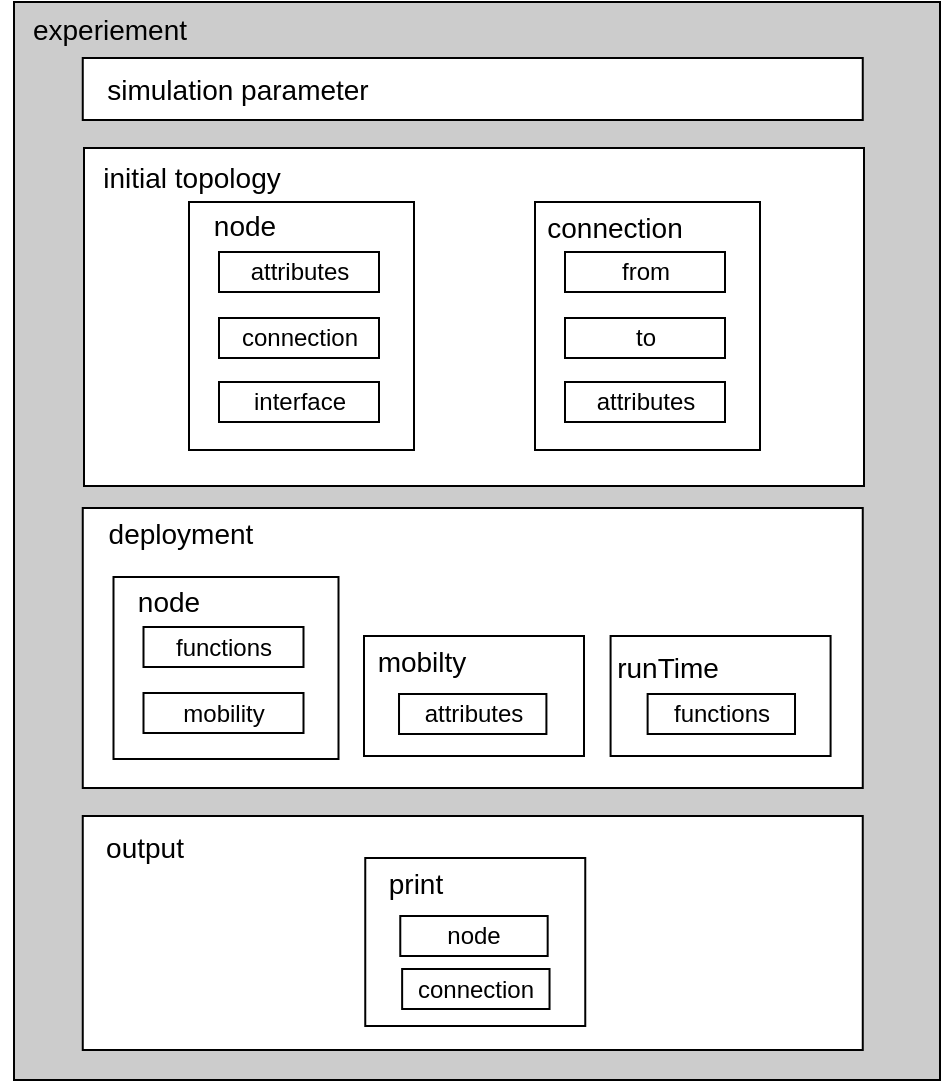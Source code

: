 <mxfile version="12.7.1" type="github">
  <diagram name="Page-1" id="929967ad-93f9-6ef4-fab6-5d389245f69c">
    <mxGraphModel dx="946" dy="477" grid="0" gridSize="10" guides="1" tooltips="1" connect="1" arrows="1" fold="1" page="1" pageScale="1.5" pageWidth="1169" pageHeight="826" background="none" math="0" shadow="0">
      <root>
        <mxCell id="0" style=";html=1;" />
        <mxCell id="1" style=";html=1;" parent="0" />
        <mxCell id="5Qe0i08L96EMoIZPyxdd-1" value="" style="rounded=0;whiteSpace=wrap;html=1;fillColor=#CCCCCC;" parent="1" vertex="1">
          <mxGeometry x="360" y="572" width="463" height="539" as="geometry" />
        </mxCell>
        <mxCell id="5Qe0i08L96EMoIZPyxdd-61" value="" style="rounded=0;whiteSpace=wrap;html=1;fillColor=#FFFFFF;" parent="1" vertex="1">
          <mxGeometry x="394.38" y="979" width="390" height="117" as="geometry" />
        </mxCell>
        <mxCell id="5Qe0i08L96EMoIZPyxdd-2" value="" style="rounded=0;whiteSpace=wrap;html=1;fillColor=#FFFFFF;" parent="1" vertex="1">
          <mxGeometry x="394.38" y="600" width="390" height="31" as="geometry" />
        </mxCell>
        <mxCell id="5Qe0i08L96EMoIZPyxdd-3" value="&lt;span style=&quot;font-size: 14px&quot;&gt;simulation parameter&lt;/span&gt;" style="text;html=1;strokeColor=none;fillColor=none;align=center;verticalAlign=middle;whiteSpace=wrap;rounded=0;" parent="1" vertex="1">
          <mxGeometry x="393.75" y="605.5" width="156" height="20" as="geometry" />
        </mxCell>
        <mxCell id="5Qe0i08L96EMoIZPyxdd-4" value="" style="rounded=0;whiteSpace=wrap;html=1;fillColor=#FFFFFF;" parent="1" vertex="1">
          <mxGeometry x="395" y="645" width="390" height="169" as="geometry" />
        </mxCell>
        <mxCell id="5Qe0i08L96EMoIZPyxdd-5" value="&lt;font style=&quot;font-size: 14px&quot;&gt;initial topology&lt;/font&gt;" style="text;html=1;strokeColor=none;fillColor=none;align=center;verticalAlign=middle;whiteSpace=wrap;rounded=0;" parent="1" vertex="1">
          <mxGeometry x="393.75" y="650" width="110" height="20" as="geometry" />
        </mxCell>
        <mxCell id="5Qe0i08L96EMoIZPyxdd-7" value="" style="rounded=0;whiteSpace=wrap;html=1;fillColor=#FFFFFF;" parent="1" vertex="1">
          <mxGeometry x="394.38" y="825" width="390" height="140" as="geometry" />
        </mxCell>
        <mxCell id="5Qe0i08L96EMoIZPyxdd-8" value="&lt;font style=&quot;font-size: 14px&quot;&gt;deployment&lt;/font&gt;" style="text;html=1;strokeColor=none;fillColor=none;align=center;verticalAlign=middle;whiteSpace=wrap;rounded=0;" parent="1" vertex="1">
          <mxGeometry x="371" y="828" width="145" height="20" as="geometry" />
        </mxCell>
        <mxCell id="5Qe0i08L96EMoIZPyxdd-10" value="&lt;font style=&quot;font-size: 14px&quot;&gt;output&lt;/font&gt;" style="text;html=1;strokeColor=none;fillColor=none;align=center;verticalAlign=middle;whiteSpace=wrap;rounded=0;" parent="1" vertex="1">
          <mxGeometry x="353.13" y="985" width="145" height="20" as="geometry" />
        </mxCell>
        <mxCell id="5Qe0i08L96EMoIZPyxdd-28" value="&lt;span style=&quot;font-size: 14px&quot;&gt;experiement&lt;/span&gt;" style="text;html=1;strokeColor=none;fillColor=none;align=center;verticalAlign=middle;whiteSpace=wrap;rounded=0;" parent="1" vertex="1">
          <mxGeometry x="367.5" y="576" width="80" height="20" as="geometry" />
        </mxCell>
        <mxCell id="5Qe0i08L96EMoIZPyxdd-46" value="" style="rounded=0;whiteSpace=wrap;html=1;fillColor=#FFFFFF;" parent="1" vertex="1">
          <mxGeometry x="447.5" y="672" width="112.5" height="124" as="geometry" />
        </mxCell>
        <mxCell id="5Qe0i08L96EMoIZPyxdd-47" value="&lt;font style=&quot;font-size: 14px&quot;&gt;node&lt;/font&gt;" style="text;html=1;strokeColor=none;fillColor=none;align=center;verticalAlign=middle;whiteSpace=wrap;rounded=0;" parent="1" vertex="1">
          <mxGeometry x="402.5" y="674" width="145" height="20" as="geometry" />
        </mxCell>
        <mxCell id="5Qe0i08L96EMoIZPyxdd-48" value="attributes" style="rounded=0;whiteSpace=wrap;html=1;fillColor=#FFFFFF;" parent="1" vertex="1">
          <mxGeometry x="462.5" y="697" width="80" height="20" as="geometry" />
        </mxCell>
        <mxCell id="5Qe0i08L96EMoIZPyxdd-50" value="connection" style="rounded=0;whiteSpace=wrap;html=1;fillColor=#FFFFFF;" parent="1" vertex="1">
          <mxGeometry x="462.5" y="730" width="80" height="20" as="geometry" />
        </mxCell>
        <mxCell id="5Qe0i08L96EMoIZPyxdd-65" value="interface" style="rounded=0;whiteSpace=wrap;html=1;fillColor=#FFFFFF;" parent="1" vertex="1">
          <mxGeometry x="462.5" y="762" width="80" height="20" as="geometry" />
        </mxCell>
        <mxCell id="8bPRrZk837UZEJNE2kn6-9" value="" style="rounded=0;whiteSpace=wrap;html=1;" vertex="1" parent="1">
          <mxGeometry x="658.29" y="889" width="110" height="60" as="geometry" />
        </mxCell>
        <mxCell id="8bPRrZk837UZEJNE2kn6-10" value="" style="rounded=0;whiteSpace=wrap;html=1;" vertex="1" parent="1">
          <mxGeometry x="535" y="889" width="110" height="60" as="geometry" />
        </mxCell>
        <mxCell id="8bPRrZk837UZEJNE2kn6-12" value="&lt;font style=&quot;font-size: 14px&quot;&gt;runTime&lt;/font&gt;" style="text;html=1;strokeColor=none;fillColor=none;align=center;verticalAlign=middle;whiteSpace=wrap;rounded=0;" vertex="1" parent="1">
          <mxGeometry x="620.498" y="895" width="133.576" height="20" as="geometry" />
        </mxCell>
        <mxCell id="8bPRrZk837UZEJNE2kn6-6" value="functions" style="rounded=0;whiteSpace=wrap;html=1;fillColor=#FFFFFF;" vertex="1" parent="1">
          <mxGeometry x="676.809" y="918" width="73.697" height="20" as="geometry" />
        </mxCell>
        <mxCell id="8bPRrZk837UZEJNE2kn6-13" value="&lt;font style=&quot;font-size: 14px&quot;&gt;mobilty&lt;/font&gt;" style="text;html=1;strokeColor=none;fillColor=none;align=center;verticalAlign=middle;whiteSpace=wrap;rounded=0;" vertex="1" parent="1">
          <mxGeometry x="497.498" y="892" width="133.576" height="20" as="geometry" />
        </mxCell>
        <mxCell id="8bPRrZk837UZEJNE2kn6-14" value="attributes" style="rounded=0;whiteSpace=wrap;html=1;fillColor=#FFFFFF;" vertex="1" parent="1">
          <mxGeometry x="552.509" y="918" width="73.697" height="20" as="geometry" />
        </mxCell>
        <mxCell id="8bPRrZk837UZEJNE2kn6-22" value="" style="rounded=0;whiteSpace=wrap;html=1;fillColor=#FFFFFF;" vertex="1" parent="1">
          <mxGeometry x="620.5" y="672" width="112.5" height="124" as="geometry" />
        </mxCell>
        <mxCell id="8bPRrZk837UZEJNE2kn6-23" value="&lt;font style=&quot;font-size: 14px&quot;&gt;connection&lt;/font&gt;" style="text;html=1;strokeColor=none;fillColor=none;align=center;verticalAlign=middle;whiteSpace=wrap;rounded=0;" vertex="1" parent="1">
          <mxGeometry x="588" y="674.5" width="145" height="20" as="geometry" />
        </mxCell>
        <mxCell id="8bPRrZk837UZEJNE2kn6-24" value="from" style="rounded=0;whiteSpace=wrap;html=1;fillColor=#FFFFFF;" vertex="1" parent="1">
          <mxGeometry x="635.5" y="697" width="80" height="20" as="geometry" />
        </mxCell>
        <mxCell id="8bPRrZk837UZEJNE2kn6-25" value="to" style="rounded=0;whiteSpace=wrap;html=1;fillColor=#FFFFFF;" vertex="1" parent="1">
          <mxGeometry x="635.5" y="730" width="80" height="20" as="geometry" />
        </mxCell>
        <mxCell id="8bPRrZk837UZEJNE2kn6-26" value="attributes" style="rounded=0;whiteSpace=wrap;html=1;fillColor=#FFFFFF;" vertex="1" parent="1">
          <mxGeometry x="635.5" y="762" width="80" height="20" as="geometry" />
        </mxCell>
        <mxCell id="8bPRrZk837UZEJNE2kn6-27" value="" style="rounded=0;whiteSpace=wrap;html=1;fillColor=#FFFFFF;" vertex="1" parent="1">
          <mxGeometry x="409.75" y="859.5" width="112.5" height="91" as="geometry" />
        </mxCell>
        <mxCell id="8bPRrZk837UZEJNE2kn6-28" value="&lt;font style=&quot;font-size: 14px&quot;&gt;node&lt;/font&gt;" style="text;html=1;strokeColor=none;fillColor=none;align=center;verticalAlign=middle;whiteSpace=wrap;rounded=0;" vertex="1" parent="1">
          <mxGeometry x="364.75" y="861.5" width="145" height="20" as="geometry" />
        </mxCell>
        <mxCell id="8bPRrZk837UZEJNE2kn6-29" value="functions" style="rounded=0;whiteSpace=wrap;html=1;fillColor=#FFFFFF;" vertex="1" parent="1">
          <mxGeometry x="424.75" y="884.5" width="80" height="20" as="geometry" />
        </mxCell>
        <mxCell id="8bPRrZk837UZEJNE2kn6-30" value="mobility" style="rounded=0;whiteSpace=wrap;html=1;fillColor=#FFFFFF;" vertex="1" parent="1">
          <mxGeometry x="424.75" y="917.5" width="80" height="20" as="geometry" />
        </mxCell>
        <mxCell id="8bPRrZk837UZEJNE2kn6-32" value="" style="rounded=0;whiteSpace=wrap;html=1;" vertex="1" parent="1">
          <mxGeometry x="535.63" y="1000" width="110" height="84" as="geometry" />
        </mxCell>
        <mxCell id="8bPRrZk837UZEJNE2kn6-33" value="&lt;font style=&quot;font-size: 14px&quot;&gt;print&lt;/font&gt;" style="text;html=1;strokeColor=none;fillColor=none;align=center;verticalAlign=middle;whiteSpace=wrap;rounded=0;" vertex="1" parent="1">
          <mxGeometry x="494.128" y="1003" width="133.576" height="20" as="geometry" />
        </mxCell>
        <mxCell id="8bPRrZk837UZEJNE2kn6-34" value="node" style="rounded=0;whiteSpace=wrap;html=1;fillColor=#FFFFFF;" vertex="1" parent="1">
          <mxGeometry x="553.139" y="1029" width="73.697" height="20" as="geometry" />
        </mxCell>
        <mxCell id="8bPRrZk837UZEJNE2kn6-35" value="connection" style="rounded=0;whiteSpace=wrap;html=1;fillColor=#FFFFFF;" vertex="1" parent="1">
          <mxGeometry x="554.069" y="1055.5" width="73.697" height="20" as="geometry" />
        </mxCell>
      </root>
    </mxGraphModel>
  </diagram>
</mxfile>
